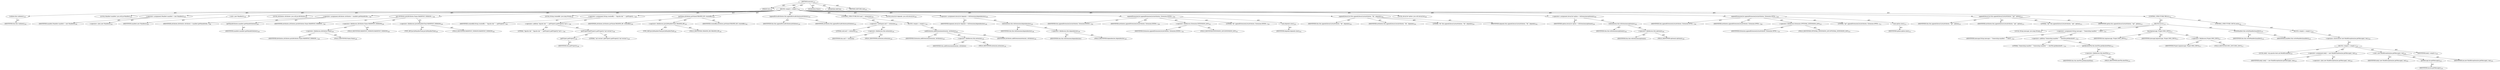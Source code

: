 digraph "execute" {  
"111669149701" [label = <(METHOD,execute)<SUB>182</SUB>> ]
"115964116993" [label = <(PARAM,this)<SUB>182</SUB>> ]
"25769803784" [label = <(BLOCK,&lt;empty&gt;,&lt;empty&gt;)<SUB>182</SUB>> ]
"30064771090" [label = <(validate,this.validate())<SUB>183</SUB>> ]
"68719476737" [label = <(IDENTIFIER,this,this.validate())<SUB>183</SUB>> ]
"94489280514" [label = <(LOCAL,Manifest manifest: java.util.jar.Manifest)<SUB>185</SUB>> ]
"30064771091" [label = <(&lt;operator&gt;.assignment,Manifest manifest = new Manifest())<SUB>185</SUB>> ]
"68719476764" [label = <(IDENTIFIER,manifest,Manifest manifest = new Manifest())<SUB>185</SUB>> ]
"30064771092" [label = <(&lt;operator&gt;.alloc,new Manifest())<SUB>185</SUB>> ]
"30064771093" [label = <(&lt;init&gt;,new Manifest())<SUB>185</SUB>> ]
"68719476765" [label = <(IDENTIFIER,manifest,new Manifest())<SUB>185</SUB>> ]
"94489280515" [label = <(LOCAL,Attributes attributes: java.util.jar.Attributes)<SUB>186</SUB>> ]
"30064771094" [label = <(&lt;operator&gt;.assignment,Attributes attributes = manifest.getMainAttribu...)<SUB>186</SUB>> ]
"68719476766" [label = <(IDENTIFIER,attributes,Attributes attributes = manifest.getMainAttribu...)<SUB>186</SUB>> ]
"30064771095" [label = <(getMainAttributes,manifest.getMainAttributes())<SUB>186</SUB>> ]
"68719476767" [label = <(IDENTIFIER,manifest,manifest.getMainAttributes())<SUB>186</SUB>> ]
"30064771096" [label = <(put,attributes.put(Attributes.Name.MANIFEST_VERSION...)<SUB>188</SUB>> ]
"68719476768" [label = <(IDENTIFIER,attributes,attributes.put(Attributes.Name.MANIFEST_VERSION...)<SUB>188</SUB>> ]
"30064771097" [label = <(&lt;operator&gt;.fieldAccess,Attributes.Name.MANIFEST_VERSION)<SUB>188</SUB>> ]
"30064771098" [label = <(&lt;operator&gt;.fieldAccess,Attributes.Name)<SUB>188</SUB>> ]
"68719476769" [label = <(IDENTIFIER,Attributes,attributes.put(Attributes.Name.MANIFEST_VERSION...)<SUB>188</SUB>> ]
"55834574854" [label = <(FIELD_IDENTIFIER,Name,Name)<SUB>188</SUB>> ]
"55834574855" [label = <(FIELD_IDENTIFIER,MANIFEST_VERSION,MANIFEST_VERSION)<SUB>188</SUB>> ]
"30064771099" [label = <(&lt;operator&gt;.fieldAccess,JarLibManifestTask.MANIFEST_VERSION)<SUB>188</SUB>> ]
"180388626432" [label = <(TYPE_REF,JarLibManifestTask,JarLibManifestTask)<SUB>188</SUB>> ]
"55834574856" [label = <(FIELD_IDENTIFIER,MANIFEST_VERSION,MANIFEST_VERSION)<SUB>188</SUB>> ]
"94489280516" [label = <(LOCAL,String createdBy: java.lang.String)<SUB>189</SUB>> ]
"30064771100" [label = <(&lt;operator&gt;.assignment,String createdBy = &quot;Apache Ant &quot; + getProject()...)<SUB>189</SUB>> ]
"68719476770" [label = <(IDENTIFIER,createdBy,String createdBy = &quot;Apache Ant &quot; + getProject()...)<SUB>189</SUB>> ]
"30064771101" [label = <(&lt;operator&gt;.addition,&quot;Apache Ant &quot; + getProject().getProperty(&quot;ant.v...)<SUB>189</SUB>> ]
"90194313218" [label = <(LITERAL,&quot;Apache Ant &quot;,&quot;Apache Ant &quot; + getProject().getProperty(&quot;ant.v...)<SUB>189</SUB>> ]
"30064771102" [label = <(getProperty,getProject().getProperty(&quot;ant.version&quot;))<SUB>189</SUB>> ]
"30064771103" [label = <(getProject,getProject())<SUB>189</SUB>> ]
"68719476738" [label = <(IDENTIFIER,this,getProject())<SUB>189</SUB>> ]
"90194313219" [label = <(LITERAL,&quot;ant.version&quot;,getProject().getProperty(&quot;ant.version&quot;))<SUB>189</SUB>> ]
"30064771104" [label = <(putValue,attributes.putValue(CREATED_BY, createdBy))<SUB>190</SUB>> ]
"68719476771" [label = <(IDENTIFIER,attributes,attributes.putValue(CREATED_BY, createdBy))<SUB>190</SUB>> ]
"30064771105" [label = <(&lt;operator&gt;.fieldAccess,JarLibManifestTask.CREATED_BY)<SUB>190</SUB>> ]
"180388626433" [label = <(TYPE_REF,JarLibManifestTask,JarLibManifestTask)<SUB>190</SUB>> ]
"55834574857" [label = <(FIELD_IDENTIFIER,CREATED_BY,CREATED_BY)<SUB>190</SUB>> ]
"68719476772" [label = <(IDENTIFIER,createdBy,attributes.putValue(CREATED_BY, createdBy))<SUB>190</SUB>> ]
"30064771106" [label = <(appendExtraAttributes,this.appendExtraAttributes(attributes))<SUB>192</SUB>> ]
"68719476739" [label = <(IDENTIFIER,this,this.appendExtraAttributes(attributes))<SUB>192</SUB>> ]
"68719476773" [label = <(IDENTIFIER,attributes,this.appendExtraAttributes(attributes))<SUB>192</SUB>> ]
"47244640258" [label = <(CONTROL_STRUCTURE,IF,if (null != extension))<SUB>194</SUB>> ]
"30064771107" [label = <(&lt;operator&gt;.notEquals,null != extension)<SUB>194</SUB>> ]
"90194313220" [label = <(LITERAL,null,null != extension)<SUB>194</SUB>> ]
"30064771108" [label = <(&lt;operator&gt;.fieldAccess,this.extension)<SUB>194</SUB>> ]
"68719476774" [label = <(IDENTIFIER,this,null != extension)> ]
"55834574858" [label = <(FIELD_IDENTIFIER,extension,extension)<SUB>194</SUB>> ]
"25769803785" [label = <(BLOCK,&lt;empty&gt;,&lt;empty&gt;)<SUB>194</SUB>> ]
"30064771109" [label = <(addExtension,addExtension(extension, attributes))<SUB>195</SUB>> ]
"68719476775" [label = <(IDENTIFIER,Extension,addExtension(extension, attributes))<SUB>195</SUB>> ]
"30064771110" [label = <(&lt;operator&gt;.fieldAccess,this.extension)<SUB>195</SUB>> ]
"68719476776" [label = <(IDENTIFIER,this,addExtension(extension, attributes))> ]
"55834574859" [label = <(FIELD_IDENTIFIER,extension,extension)<SUB>195</SUB>> ]
"68719476777" [label = <(IDENTIFIER,attributes,addExtension(extension, attributes))<SUB>195</SUB>> ]
"94489280517" [label = <(LOCAL,ArrayList depends: java.util.ArrayList)<SUB>199</SUB>> ]
"30064771111" [label = <(&lt;operator&gt;.assignment,ArrayList depends = toExtensions(dependencies))<SUB>199</SUB>> ]
"68719476778" [label = <(IDENTIFIER,depends,ArrayList depends = toExtensions(dependencies))<SUB>199</SUB>> ]
"30064771112" [label = <(toExtensions,this.toExtensions(dependencies))<SUB>199</SUB>> ]
"68719476740" [label = <(IDENTIFIER,this,this.toExtensions(dependencies))<SUB>199</SUB>> ]
"30064771113" [label = <(&lt;operator&gt;.fieldAccess,this.dependencies)<SUB>199</SUB>> ]
"68719476779" [label = <(IDENTIFIER,this,this.toExtensions(dependencies))> ]
"55834574860" [label = <(FIELD_IDENTIFIER,dependencies,dependencies)<SUB>199</SUB>> ]
"30064771114" [label = <(appendExtensionList,appendExtensionList(attributes, Extension.EXTEN...)<SUB>200</SUB>> ]
"68719476741" [label = <(IDENTIFIER,this,appendExtensionList(attributes, Extension.EXTEN...)<SUB>200</SUB>> ]
"68719476780" [label = <(IDENTIFIER,attributes,appendExtensionList(attributes, Extension.EXTEN...)<SUB>200</SUB>> ]
"30064771115" [label = <(&lt;operator&gt;.fieldAccess,Extension.EXTENSION_LIST)<SUB>201</SUB>> ]
"68719476781" [label = <(IDENTIFIER,Extension,appendExtensionList(attributes, Extension.EXTEN...)<SUB>201</SUB>> ]
"55834574861" [label = <(FIELD_IDENTIFIER,EXTENSION_LIST,EXTENSION_LIST)<SUB>201</SUB>> ]
"90194313221" [label = <(LITERAL,&quot;lib&quot;,appendExtensionList(attributes, Extension.EXTEN...)<SUB>202</SUB>> ]
"30064771116" [label = <(size,depends.size())<SUB>203</SUB>> ]
"68719476782" [label = <(IDENTIFIER,depends,depends.size())<SUB>203</SUB>> ]
"30064771117" [label = <(appendLibraryList,this.appendLibraryList(attributes, &quot;lib&quot;, depends))<SUB>204</SUB>> ]
"68719476742" [label = <(IDENTIFIER,this,this.appendLibraryList(attributes, &quot;lib&quot;, depends))<SUB>204</SUB>> ]
"68719476783" [label = <(IDENTIFIER,attributes,this.appendLibraryList(attributes, &quot;lib&quot;, depends))<SUB>204</SUB>> ]
"90194313222" [label = <(LITERAL,&quot;lib&quot;,this.appendLibraryList(attributes, &quot;lib&quot;, depends))<SUB>204</SUB>> ]
"68719476784" [label = <(IDENTIFIER,depends,this.appendLibraryList(attributes, &quot;lib&quot;, depends))<SUB>204</SUB>> ]
"94489280518" [label = <(LOCAL,ArrayList option: java.util.ArrayList)<SUB>208</SUB>> ]
"30064771118" [label = <(&lt;operator&gt;.assignment,ArrayList option = toExtensions(optionals))<SUB>208</SUB>> ]
"68719476785" [label = <(IDENTIFIER,option,ArrayList option = toExtensions(optionals))<SUB>208</SUB>> ]
"30064771119" [label = <(toExtensions,this.toExtensions(optionals))<SUB>208</SUB>> ]
"68719476743" [label = <(IDENTIFIER,this,this.toExtensions(optionals))<SUB>208</SUB>> ]
"30064771120" [label = <(&lt;operator&gt;.fieldAccess,this.optionals)<SUB>208</SUB>> ]
"68719476786" [label = <(IDENTIFIER,this,this.toExtensions(optionals))> ]
"55834574862" [label = <(FIELD_IDENTIFIER,optionals,optionals)<SUB>208</SUB>> ]
"30064771121" [label = <(appendExtensionList,appendExtensionList(attributes, Extension.OPTIO...)<SUB>209</SUB>> ]
"68719476744" [label = <(IDENTIFIER,this,appendExtensionList(attributes, Extension.OPTIO...)<SUB>209</SUB>> ]
"68719476787" [label = <(IDENTIFIER,attributes,appendExtensionList(attributes, Extension.OPTIO...)<SUB>209</SUB>> ]
"30064771122" [label = <(&lt;operator&gt;.fieldAccess,Extension.OPTIONAL_EXTENSION_LIST)<SUB>210</SUB>> ]
"68719476788" [label = <(IDENTIFIER,Extension,appendExtensionList(attributes, Extension.OPTIO...)<SUB>210</SUB>> ]
"55834574863" [label = <(FIELD_IDENTIFIER,OPTIONAL_EXTENSION_LIST,OPTIONAL_EXTENSION_LIST)<SUB>210</SUB>> ]
"90194313223" [label = <(LITERAL,&quot;opt&quot;,appendExtensionList(attributes, Extension.OPTIO...)<SUB>211</SUB>> ]
"30064771123" [label = <(size,option.size())<SUB>212</SUB>> ]
"68719476789" [label = <(IDENTIFIER,option,option.size())<SUB>212</SUB>> ]
"30064771124" [label = <(appendLibraryList,this.appendLibraryList(attributes, &quot;opt&quot;, option))<SUB>213</SUB>> ]
"68719476745" [label = <(IDENTIFIER,this,this.appendLibraryList(attributes, &quot;opt&quot;, option))<SUB>213</SUB>> ]
"68719476790" [label = <(IDENTIFIER,attributes,this.appendLibraryList(attributes, &quot;opt&quot;, option))<SUB>213</SUB>> ]
"90194313224" [label = <(LITERAL,&quot;opt&quot;,this.appendLibraryList(attributes, &quot;opt&quot;, option))<SUB>213</SUB>> ]
"68719476791" [label = <(IDENTIFIER,option,this.appendLibraryList(attributes, &quot;opt&quot;, option))<SUB>213</SUB>> ]
"47244640259" [label = <(CONTROL_STRUCTURE,TRY,try)<SUB>215</SUB>> ]
"25769803786" [label = <(BLOCK,try,try)<SUB>215</SUB>> ]
"94489280519" [label = <(LOCAL,String message: java.lang.String)<SUB>216</SUB>> ]
"30064771125" [label = <(&lt;operator&gt;.assignment,String message = &quot;Generating manifest &quot; + destF...)<SUB>216</SUB>> ]
"68719476792" [label = <(IDENTIFIER,message,String message = &quot;Generating manifest &quot; + destF...)<SUB>216</SUB>> ]
"30064771126" [label = <(&lt;operator&gt;.addition,&quot;Generating manifest &quot; + destFile.getAbsoluteFi...)<SUB>216</SUB>> ]
"90194313225" [label = <(LITERAL,&quot;Generating manifest &quot;,&quot;Generating manifest &quot; + destFile.getAbsoluteFi...)<SUB>216</SUB>> ]
"30064771127" [label = <(getAbsoluteFile,this.destFile.getAbsoluteFile())<SUB>216</SUB>> ]
"30064771128" [label = <(&lt;operator&gt;.fieldAccess,this.destFile)<SUB>216</SUB>> ]
"68719476793" [label = <(IDENTIFIER,this,this.destFile.getAbsoluteFile())> ]
"55834574864" [label = <(FIELD_IDENTIFIER,destFile,destFile)<SUB>216</SUB>> ]
"30064771129" [label = <(log,log(message, Project.MSG_INFO))<SUB>217</SUB>> ]
"68719476746" [label = <(IDENTIFIER,this,log(message, Project.MSG_INFO))<SUB>217</SUB>> ]
"68719476794" [label = <(IDENTIFIER,message,log(message, Project.MSG_INFO))<SUB>217</SUB>> ]
"30064771130" [label = <(&lt;operator&gt;.fieldAccess,Project.MSG_INFO)<SUB>217</SUB>> ]
"68719476795" [label = <(IDENTIFIER,Project,log(message, Project.MSG_INFO))<SUB>217</SUB>> ]
"55834574865" [label = <(FIELD_IDENTIFIER,MSG_INFO,MSG_INFO)<SUB>217</SUB>> ]
"30064771131" [label = <(writeManifest,this.writeManifest(manifest))<SUB>218</SUB>> ]
"68719476747" [label = <(IDENTIFIER,this,this.writeManifest(manifest))<SUB>218</SUB>> ]
"68719476796" [label = <(IDENTIFIER,manifest,this.writeManifest(manifest))<SUB>218</SUB>> ]
"47244640260" [label = <(CONTROL_STRUCTURE,CATCH,catch)<SUB>219</SUB>> ]
"25769803787" [label = <(BLOCK,&lt;empty&gt;,&lt;empty&gt;)<SUB>219</SUB>> ]
"30064771132" [label = <(&lt;operator&gt;.throw,throw new BuildException(ioe.getMessage(), ioe);)<SUB>220</SUB>> ]
"25769803788" [label = <(BLOCK,&lt;empty&gt;,&lt;empty&gt;)<SUB>220</SUB>> ]
"94489280520" [label = <(LOCAL,$obj1: org.apache.tools.ant.BuildException)<SUB>220</SUB>> ]
"30064771133" [label = <(&lt;operator&gt;.assignment,$obj1 = new BuildException(ioe.getMessage(), ioe))<SUB>220</SUB>> ]
"68719476797" [label = <(IDENTIFIER,$obj1,$obj1 = new BuildException(ioe.getMessage(), ioe))<SUB>220</SUB>> ]
"30064771134" [label = <(&lt;operator&gt;.alloc,new BuildException(ioe.getMessage(), ioe))<SUB>220</SUB>> ]
"30064771135" [label = <(&lt;init&gt;,new BuildException(ioe.getMessage(), ioe))<SUB>220</SUB>> ]
"68719476798" [label = <(IDENTIFIER,$obj1,new BuildException(ioe.getMessage(), ioe))<SUB>220</SUB>> ]
"30064771136" [label = <(getMessage,ioe.getMessage())<SUB>220</SUB>> ]
"68719476799" [label = <(IDENTIFIER,ioe,ioe.getMessage())<SUB>220</SUB>> ]
"68719476800" [label = <(IDENTIFIER,ioe,new BuildException(ioe.getMessage(), ioe))<SUB>220</SUB>> ]
"68719476801" [label = <(IDENTIFIER,$obj1,&lt;empty&gt;)<SUB>220</SUB>> ]
"133143986195" [label = <(MODIFIER,PUBLIC)> ]
"133143986196" [label = <(MODIFIER,VIRTUAL)> ]
"128849018885" [label = <(METHOD_RETURN,void)<SUB>182</SUB>> ]
  "111669149701" -> "115964116993"  [ label = "AST: "] 
  "111669149701" -> "25769803784"  [ label = "AST: "] 
  "111669149701" -> "133143986195"  [ label = "AST: "] 
  "111669149701" -> "133143986196"  [ label = "AST: "] 
  "111669149701" -> "128849018885"  [ label = "AST: "] 
  "25769803784" -> "30064771090"  [ label = "AST: "] 
  "25769803784" -> "94489280514"  [ label = "AST: "] 
  "25769803784" -> "30064771091"  [ label = "AST: "] 
  "25769803784" -> "30064771093"  [ label = "AST: "] 
  "25769803784" -> "94489280515"  [ label = "AST: "] 
  "25769803784" -> "30064771094"  [ label = "AST: "] 
  "25769803784" -> "30064771096"  [ label = "AST: "] 
  "25769803784" -> "94489280516"  [ label = "AST: "] 
  "25769803784" -> "30064771100"  [ label = "AST: "] 
  "25769803784" -> "30064771104"  [ label = "AST: "] 
  "25769803784" -> "30064771106"  [ label = "AST: "] 
  "25769803784" -> "47244640258"  [ label = "AST: "] 
  "25769803784" -> "94489280517"  [ label = "AST: "] 
  "25769803784" -> "30064771111"  [ label = "AST: "] 
  "25769803784" -> "30064771114"  [ label = "AST: "] 
  "25769803784" -> "30064771117"  [ label = "AST: "] 
  "25769803784" -> "94489280518"  [ label = "AST: "] 
  "25769803784" -> "30064771118"  [ label = "AST: "] 
  "25769803784" -> "30064771121"  [ label = "AST: "] 
  "25769803784" -> "30064771124"  [ label = "AST: "] 
  "25769803784" -> "47244640259"  [ label = "AST: "] 
  "30064771090" -> "68719476737"  [ label = "AST: "] 
  "30064771091" -> "68719476764"  [ label = "AST: "] 
  "30064771091" -> "30064771092"  [ label = "AST: "] 
  "30064771093" -> "68719476765"  [ label = "AST: "] 
  "30064771094" -> "68719476766"  [ label = "AST: "] 
  "30064771094" -> "30064771095"  [ label = "AST: "] 
  "30064771095" -> "68719476767"  [ label = "AST: "] 
  "30064771096" -> "68719476768"  [ label = "AST: "] 
  "30064771096" -> "30064771097"  [ label = "AST: "] 
  "30064771096" -> "30064771099"  [ label = "AST: "] 
  "30064771097" -> "30064771098"  [ label = "AST: "] 
  "30064771097" -> "55834574855"  [ label = "AST: "] 
  "30064771098" -> "68719476769"  [ label = "AST: "] 
  "30064771098" -> "55834574854"  [ label = "AST: "] 
  "30064771099" -> "180388626432"  [ label = "AST: "] 
  "30064771099" -> "55834574856"  [ label = "AST: "] 
  "30064771100" -> "68719476770"  [ label = "AST: "] 
  "30064771100" -> "30064771101"  [ label = "AST: "] 
  "30064771101" -> "90194313218"  [ label = "AST: "] 
  "30064771101" -> "30064771102"  [ label = "AST: "] 
  "30064771102" -> "30064771103"  [ label = "AST: "] 
  "30064771102" -> "90194313219"  [ label = "AST: "] 
  "30064771103" -> "68719476738"  [ label = "AST: "] 
  "30064771104" -> "68719476771"  [ label = "AST: "] 
  "30064771104" -> "30064771105"  [ label = "AST: "] 
  "30064771104" -> "68719476772"  [ label = "AST: "] 
  "30064771105" -> "180388626433"  [ label = "AST: "] 
  "30064771105" -> "55834574857"  [ label = "AST: "] 
  "30064771106" -> "68719476739"  [ label = "AST: "] 
  "30064771106" -> "68719476773"  [ label = "AST: "] 
  "47244640258" -> "30064771107"  [ label = "AST: "] 
  "47244640258" -> "25769803785"  [ label = "AST: "] 
  "30064771107" -> "90194313220"  [ label = "AST: "] 
  "30064771107" -> "30064771108"  [ label = "AST: "] 
  "30064771108" -> "68719476774"  [ label = "AST: "] 
  "30064771108" -> "55834574858"  [ label = "AST: "] 
  "25769803785" -> "30064771109"  [ label = "AST: "] 
  "30064771109" -> "68719476775"  [ label = "AST: "] 
  "30064771109" -> "30064771110"  [ label = "AST: "] 
  "30064771109" -> "68719476777"  [ label = "AST: "] 
  "30064771110" -> "68719476776"  [ label = "AST: "] 
  "30064771110" -> "55834574859"  [ label = "AST: "] 
  "30064771111" -> "68719476778"  [ label = "AST: "] 
  "30064771111" -> "30064771112"  [ label = "AST: "] 
  "30064771112" -> "68719476740"  [ label = "AST: "] 
  "30064771112" -> "30064771113"  [ label = "AST: "] 
  "30064771113" -> "68719476779"  [ label = "AST: "] 
  "30064771113" -> "55834574860"  [ label = "AST: "] 
  "30064771114" -> "68719476741"  [ label = "AST: "] 
  "30064771114" -> "68719476780"  [ label = "AST: "] 
  "30064771114" -> "30064771115"  [ label = "AST: "] 
  "30064771114" -> "90194313221"  [ label = "AST: "] 
  "30064771114" -> "30064771116"  [ label = "AST: "] 
  "30064771115" -> "68719476781"  [ label = "AST: "] 
  "30064771115" -> "55834574861"  [ label = "AST: "] 
  "30064771116" -> "68719476782"  [ label = "AST: "] 
  "30064771117" -> "68719476742"  [ label = "AST: "] 
  "30064771117" -> "68719476783"  [ label = "AST: "] 
  "30064771117" -> "90194313222"  [ label = "AST: "] 
  "30064771117" -> "68719476784"  [ label = "AST: "] 
  "30064771118" -> "68719476785"  [ label = "AST: "] 
  "30064771118" -> "30064771119"  [ label = "AST: "] 
  "30064771119" -> "68719476743"  [ label = "AST: "] 
  "30064771119" -> "30064771120"  [ label = "AST: "] 
  "30064771120" -> "68719476786"  [ label = "AST: "] 
  "30064771120" -> "55834574862"  [ label = "AST: "] 
  "30064771121" -> "68719476744"  [ label = "AST: "] 
  "30064771121" -> "68719476787"  [ label = "AST: "] 
  "30064771121" -> "30064771122"  [ label = "AST: "] 
  "30064771121" -> "90194313223"  [ label = "AST: "] 
  "30064771121" -> "30064771123"  [ label = "AST: "] 
  "30064771122" -> "68719476788"  [ label = "AST: "] 
  "30064771122" -> "55834574863"  [ label = "AST: "] 
  "30064771123" -> "68719476789"  [ label = "AST: "] 
  "30064771124" -> "68719476745"  [ label = "AST: "] 
  "30064771124" -> "68719476790"  [ label = "AST: "] 
  "30064771124" -> "90194313224"  [ label = "AST: "] 
  "30064771124" -> "68719476791"  [ label = "AST: "] 
  "47244640259" -> "25769803786"  [ label = "AST: "] 
  "47244640259" -> "47244640260"  [ label = "AST: "] 
  "25769803786" -> "94489280519"  [ label = "AST: "] 
  "25769803786" -> "30064771125"  [ label = "AST: "] 
  "25769803786" -> "30064771129"  [ label = "AST: "] 
  "25769803786" -> "30064771131"  [ label = "AST: "] 
  "30064771125" -> "68719476792"  [ label = "AST: "] 
  "30064771125" -> "30064771126"  [ label = "AST: "] 
  "30064771126" -> "90194313225"  [ label = "AST: "] 
  "30064771126" -> "30064771127"  [ label = "AST: "] 
  "30064771127" -> "30064771128"  [ label = "AST: "] 
  "30064771128" -> "68719476793"  [ label = "AST: "] 
  "30064771128" -> "55834574864"  [ label = "AST: "] 
  "30064771129" -> "68719476746"  [ label = "AST: "] 
  "30064771129" -> "68719476794"  [ label = "AST: "] 
  "30064771129" -> "30064771130"  [ label = "AST: "] 
  "30064771130" -> "68719476795"  [ label = "AST: "] 
  "30064771130" -> "55834574865"  [ label = "AST: "] 
  "30064771131" -> "68719476747"  [ label = "AST: "] 
  "30064771131" -> "68719476796"  [ label = "AST: "] 
  "47244640260" -> "25769803787"  [ label = "AST: "] 
  "25769803787" -> "30064771132"  [ label = "AST: "] 
  "30064771132" -> "25769803788"  [ label = "AST: "] 
  "25769803788" -> "94489280520"  [ label = "AST: "] 
  "25769803788" -> "30064771133"  [ label = "AST: "] 
  "25769803788" -> "30064771135"  [ label = "AST: "] 
  "25769803788" -> "68719476801"  [ label = "AST: "] 
  "30064771133" -> "68719476797"  [ label = "AST: "] 
  "30064771133" -> "30064771134"  [ label = "AST: "] 
  "30064771135" -> "68719476798"  [ label = "AST: "] 
  "30064771135" -> "30064771136"  [ label = "AST: "] 
  "30064771135" -> "68719476800"  [ label = "AST: "] 
  "30064771136" -> "68719476799"  [ label = "AST: "] 
  "111669149701" -> "115964116993"  [ label = "DDG: "] 
}
